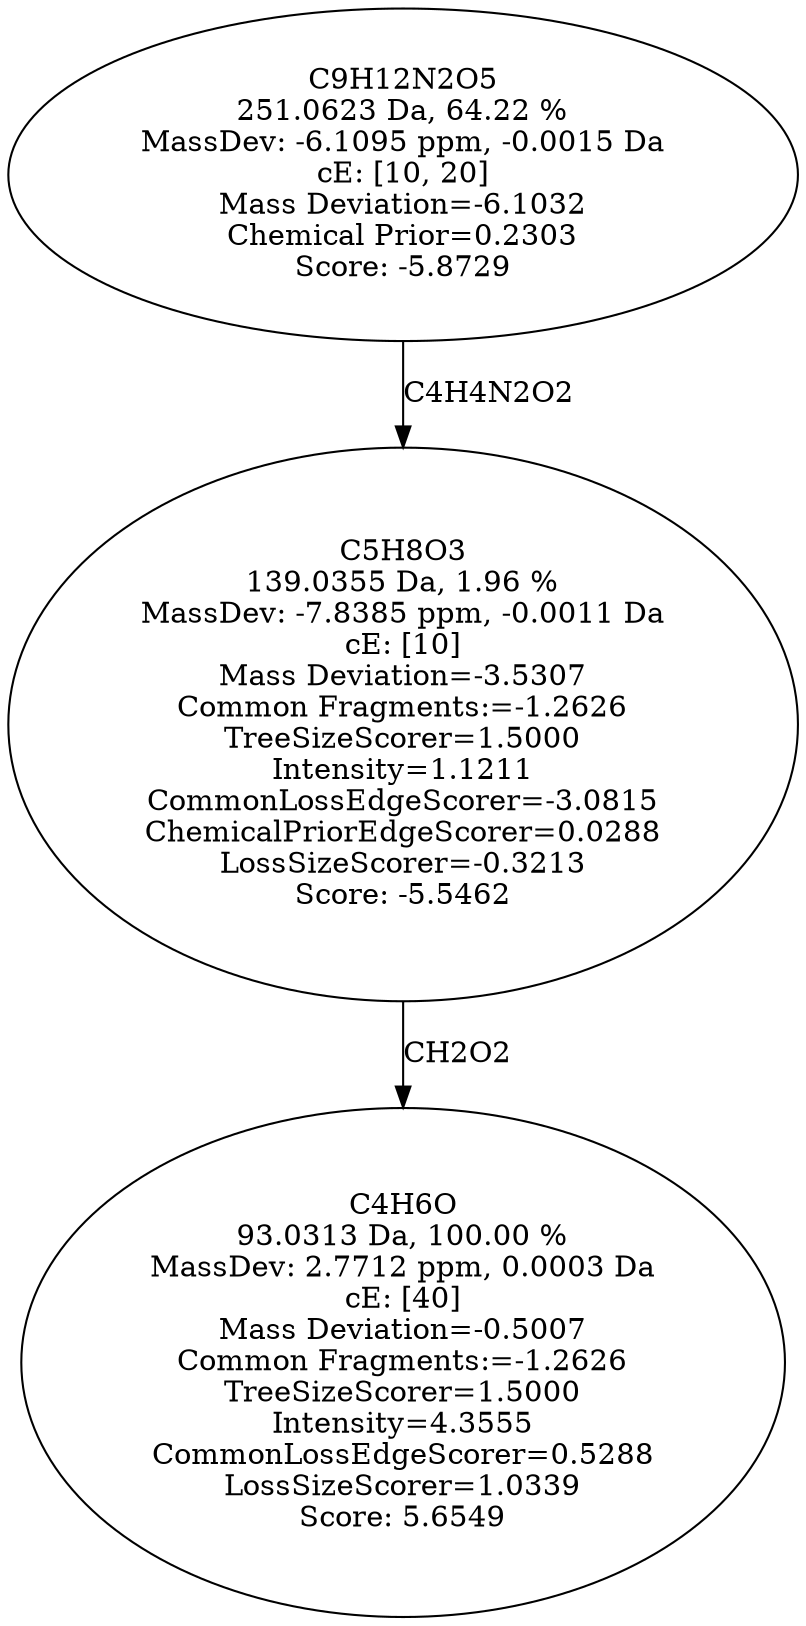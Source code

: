 strict digraph {
v1 [label="C4H6O\n93.0313 Da, 100.00 %\nMassDev: 2.7712 ppm, 0.0003 Da\ncE: [40]\nMass Deviation=-0.5007\nCommon Fragments:=-1.2626\nTreeSizeScorer=1.5000\nIntensity=4.3555\nCommonLossEdgeScorer=0.5288\nLossSizeScorer=1.0339\nScore: 5.6549"];
v2 [label="C5H8O3\n139.0355 Da, 1.96 %\nMassDev: -7.8385 ppm, -0.0011 Da\ncE: [10]\nMass Deviation=-3.5307\nCommon Fragments:=-1.2626\nTreeSizeScorer=1.5000\nIntensity=1.1211\nCommonLossEdgeScorer=-3.0815\nChemicalPriorEdgeScorer=0.0288\nLossSizeScorer=-0.3213\nScore: -5.5462"];
v3 [label="C9H12N2O5\n251.0623 Da, 64.22 %\nMassDev: -6.1095 ppm, -0.0015 Da\ncE: [10, 20]\nMass Deviation=-6.1032\nChemical Prior=0.2303\nScore: -5.8729"];
v2 -> v1 [label="CH2O2"];
v3 -> v2 [label="C4H4N2O2"];
}